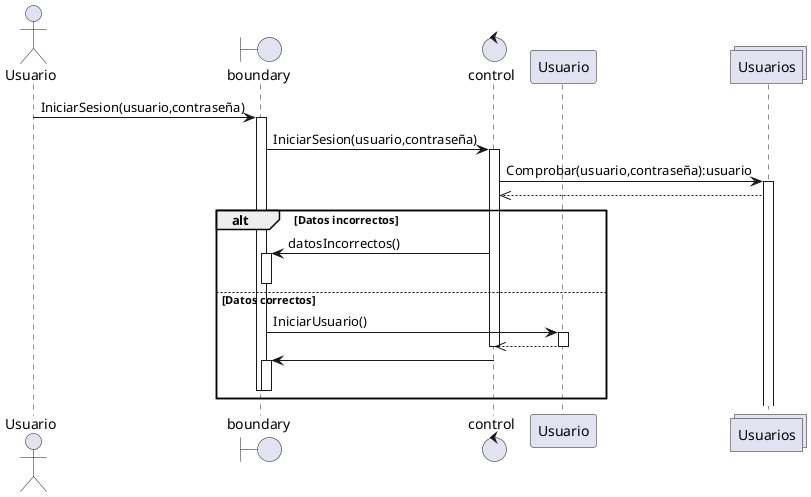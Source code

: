 @startuml Iniciar sesion
actor Usuario
boundary boundary
control control
participant "Usuario" as user
collections Usuarios
Usuario->boundary: IniciarSesion(usuario,contraseña)
activate boundary
boundary->control:IniciarSesion(usuario,contraseña)
activate control
control->Usuarios:Comprobar(usuario,contraseña):usuario
activate Usuarios
control<<--Usuarios
alt Datos incorrectos
    boundary<-control:datosIncorrectos()
    activate boundary
    deactivate boundary
    else Datos correctos
    boundary->user:IniciarUsuario()
    activate user
    control<<--user 
    deactivate user
    deactivate control
    boundary<-control
    activate boundary
    deactivate boundary
    deactivate boundary
end
@enduml